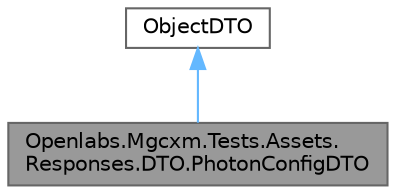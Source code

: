 digraph "Openlabs.Mgcxm.Tests.Assets.Responses.DTO.PhotonConfigDTO"
{
 // LATEX_PDF_SIZE
  bgcolor="transparent";
  edge [fontname=Helvetica,fontsize=10,labelfontname=Helvetica,labelfontsize=10];
  node [fontname=Helvetica,fontsize=10,shape=box,height=0.2,width=0.4];
  Node1 [id="Node000001",label="Openlabs.Mgcxm.Tests.Assets.\lResponses.DTO.PhotonConfigDTO",height=0.2,width=0.4,color="gray40", fillcolor="grey60", style="filled", fontcolor="black",tooltip=" "];
  Node2 -> Node1 [id="edge2_Node000001_Node000002",dir="back",color="steelblue1",style="solid",tooltip=" "];
  Node2 [id="Node000002",label="ObjectDTO",height=0.2,width=0.4,color="gray40", fillcolor="white", style="filled",URL="$class_openlabs_1_1_mgcxm_1_1_assets_1_1_object_d_t_o.html",tooltip=" "];
}
